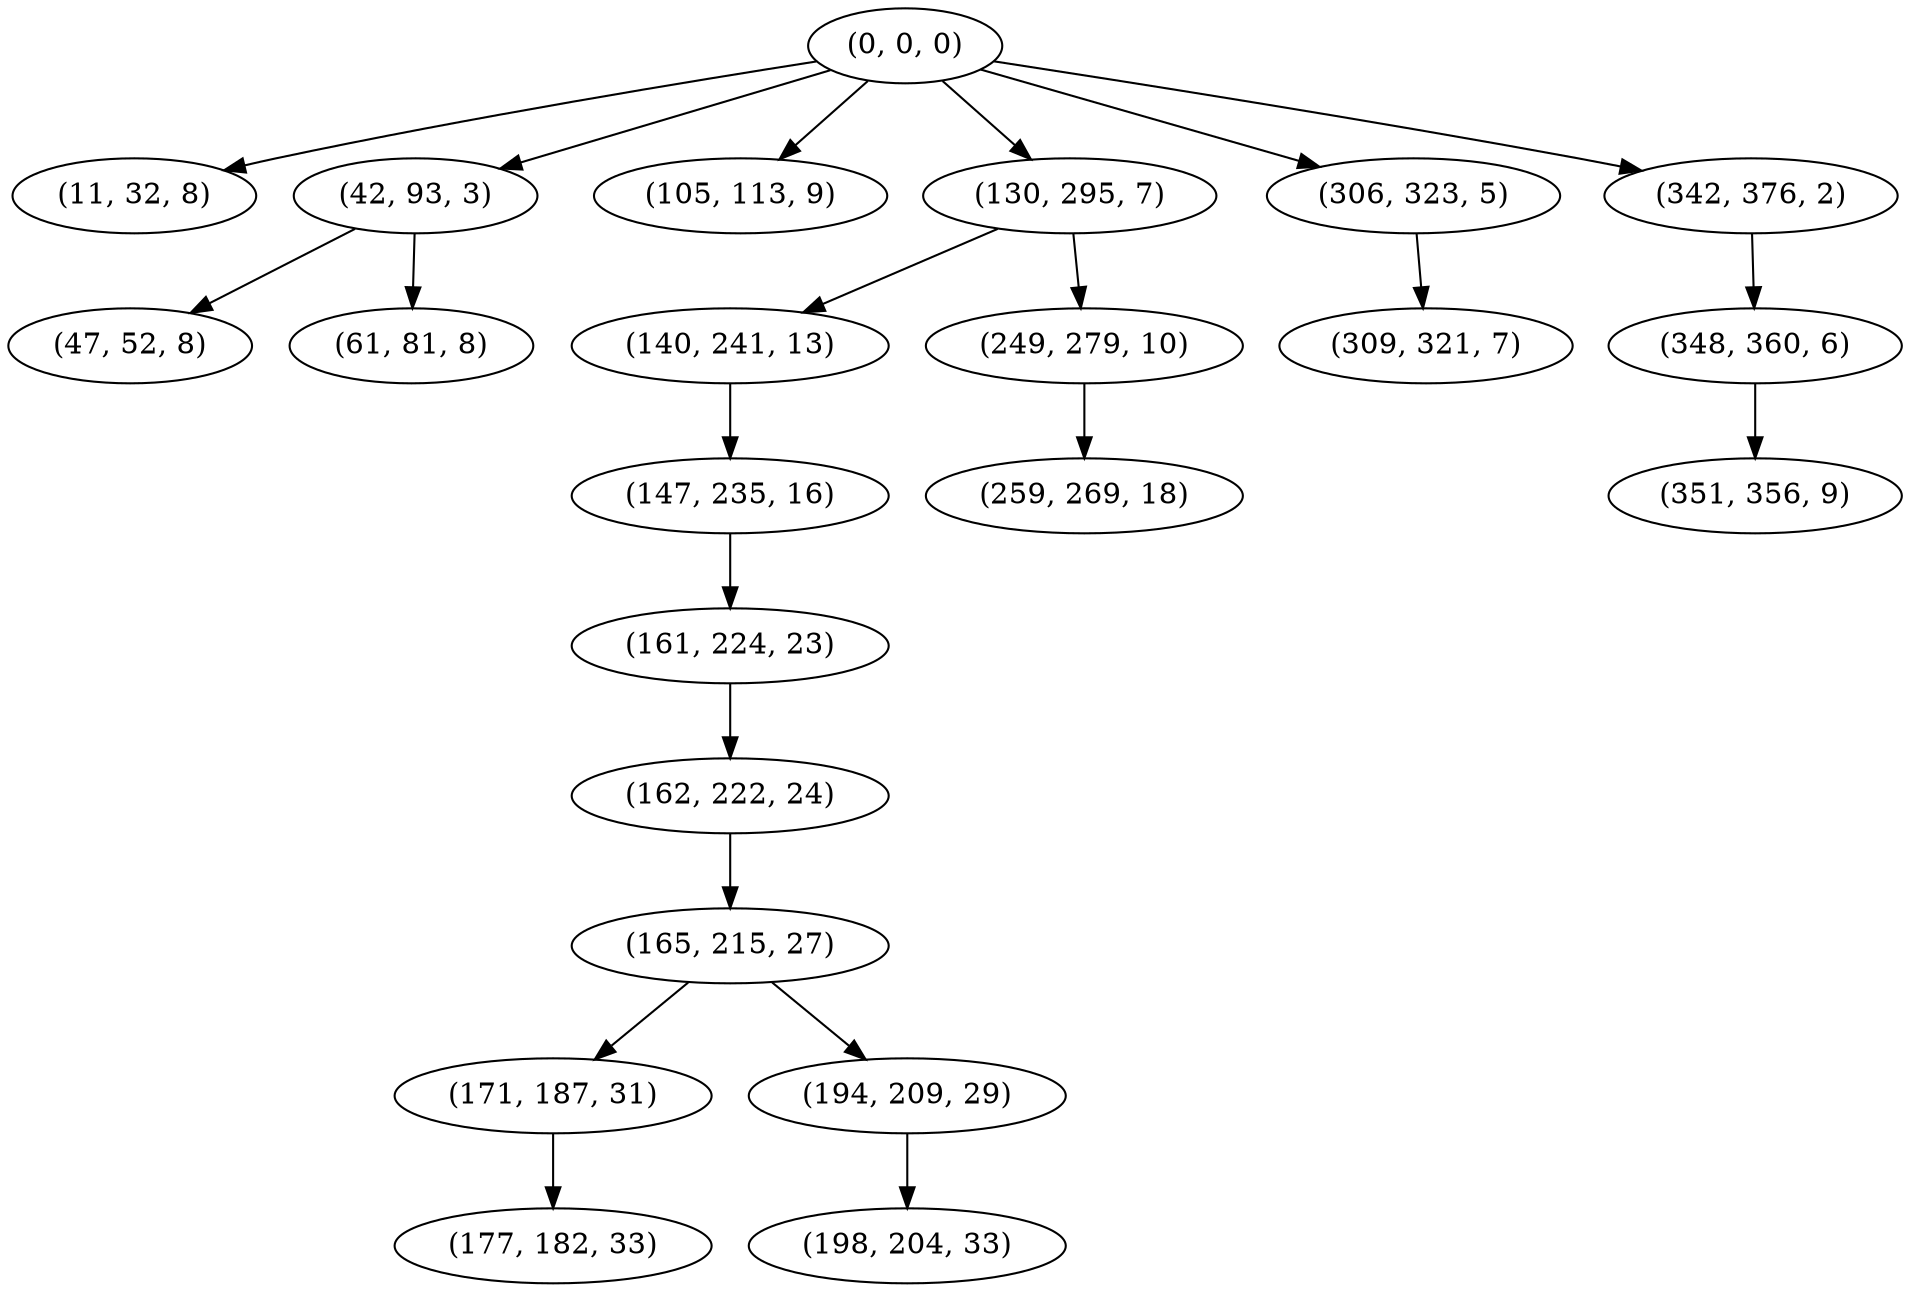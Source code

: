digraph tree {
    "(0, 0, 0)";
    "(11, 32, 8)";
    "(42, 93, 3)";
    "(47, 52, 8)";
    "(61, 81, 8)";
    "(105, 113, 9)";
    "(130, 295, 7)";
    "(140, 241, 13)";
    "(147, 235, 16)";
    "(161, 224, 23)";
    "(162, 222, 24)";
    "(165, 215, 27)";
    "(171, 187, 31)";
    "(177, 182, 33)";
    "(194, 209, 29)";
    "(198, 204, 33)";
    "(249, 279, 10)";
    "(259, 269, 18)";
    "(306, 323, 5)";
    "(309, 321, 7)";
    "(342, 376, 2)";
    "(348, 360, 6)";
    "(351, 356, 9)";
    "(0, 0, 0)" -> "(11, 32, 8)";
    "(0, 0, 0)" -> "(42, 93, 3)";
    "(0, 0, 0)" -> "(105, 113, 9)";
    "(0, 0, 0)" -> "(130, 295, 7)";
    "(0, 0, 0)" -> "(306, 323, 5)";
    "(0, 0, 0)" -> "(342, 376, 2)";
    "(42, 93, 3)" -> "(47, 52, 8)";
    "(42, 93, 3)" -> "(61, 81, 8)";
    "(130, 295, 7)" -> "(140, 241, 13)";
    "(130, 295, 7)" -> "(249, 279, 10)";
    "(140, 241, 13)" -> "(147, 235, 16)";
    "(147, 235, 16)" -> "(161, 224, 23)";
    "(161, 224, 23)" -> "(162, 222, 24)";
    "(162, 222, 24)" -> "(165, 215, 27)";
    "(165, 215, 27)" -> "(171, 187, 31)";
    "(165, 215, 27)" -> "(194, 209, 29)";
    "(171, 187, 31)" -> "(177, 182, 33)";
    "(194, 209, 29)" -> "(198, 204, 33)";
    "(249, 279, 10)" -> "(259, 269, 18)";
    "(306, 323, 5)" -> "(309, 321, 7)";
    "(342, 376, 2)" -> "(348, 360, 6)";
    "(348, 360, 6)" -> "(351, 356, 9)";
}
